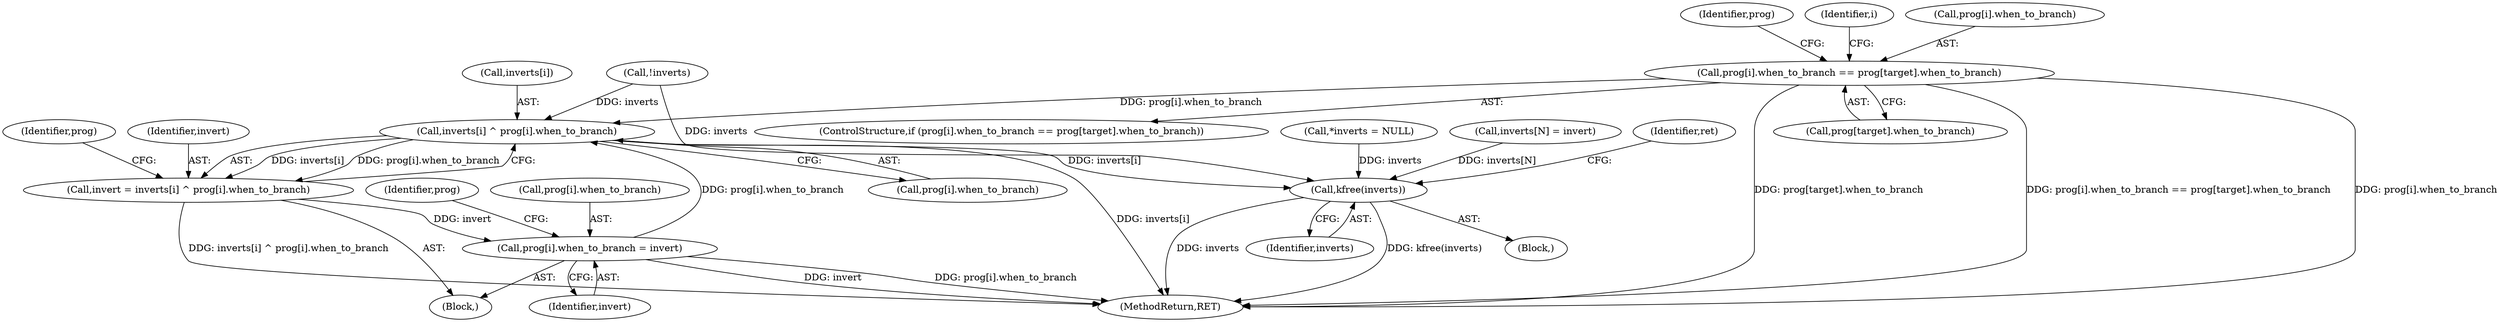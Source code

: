 digraph "0_linux_81f9c4e4177d31ced6f52a89bb70e93bfb77ca03_1@pointer" {
"1000549" [label="(Call,prog[i].when_to_branch == prog[target].when_to_branch)"];
"1000583" [label="(Call,inverts[i] ^ prog[i].when_to_branch)"];
"1000581" [label="(Call,invert = inverts[i] ^ prog[i].when_to_branch)"];
"1000592" [label="(Call,prog[i].when_to_branch = invert)"];
"1000621" [label="(Call,kfree(inverts))"];
"1000555" [label="(Call,prog[target].when_to_branch)"];
"1000563" [label="(Identifier,prog)"];
"1000583" [label="(Call,inverts[i] ^ prog[i].when_to_branch)"];
"1000549" [label="(Call,prog[i].when_to_branch == prog[target].when_to_branch)"];
"1000621" [label="(Call,kfree(inverts))"];
"1000622" [label="(Identifier,inverts)"];
"1000129" [label="(Block,)"];
"1000538" [label="(Identifier,i)"];
"1000598" [label="(Identifier,invert)"];
"1000626" [label="(MethodReturn,RET)"];
"1000202" [label="(Call,!inverts)"];
"1000580" [label="(Block,)"];
"1000582" [label="(Identifier,invert)"];
"1000604" [label="(Identifier,prog)"];
"1000137" [label="(Call,*inverts = NULL)"];
"1000593" [label="(Call,prog[i].when_to_branch)"];
"1000548" [label="(ControlStructure,if (prog[i].when_to_branch == prog[target].when_to_branch))"];
"1000587" [label="(Call,prog[i].when_to_branch)"];
"1000592" [label="(Call,prog[i].when_to_branch = invert)"];
"1000279" [label="(Call,inverts[N] = invert)"];
"1000625" [label="(Identifier,ret)"];
"1000550" [label="(Call,prog[i].when_to_branch)"];
"1000584" [label="(Call,inverts[i])"];
"1000595" [label="(Identifier,prog)"];
"1000581" [label="(Call,invert = inverts[i] ^ prog[i].when_to_branch)"];
"1000549" -> "1000548"  [label="AST: "];
"1000549" -> "1000555"  [label="CFG: "];
"1000550" -> "1000549"  [label="AST: "];
"1000555" -> "1000549"  [label="AST: "];
"1000538" -> "1000549"  [label="CFG: "];
"1000563" -> "1000549"  [label="CFG: "];
"1000549" -> "1000626"  [label="DDG: prog[i].when_to_branch"];
"1000549" -> "1000626"  [label="DDG: prog[target].when_to_branch"];
"1000549" -> "1000626"  [label="DDG: prog[i].when_to_branch == prog[target].when_to_branch"];
"1000549" -> "1000583"  [label="DDG: prog[i].when_to_branch"];
"1000583" -> "1000581"  [label="AST: "];
"1000583" -> "1000587"  [label="CFG: "];
"1000584" -> "1000583"  [label="AST: "];
"1000587" -> "1000583"  [label="AST: "];
"1000581" -> "1000583"  [label="CFG: "];
"1000583" -> "1000626"  [label="DDG: inverts[i]"];
"1000583" -> "1000581"  [label="DDG: inverts[i]"];
"1000583" -> "1000581"  [label="DDG: prog[i].when_to_branch"];
"1000202" -> "1000583"  [label="DDG: inverts"];
"1000592" -> "1000583"  [label="DDG: prog[i].when_to_branch"];
"1000583" -> "1000621"  [label="DDG: inverts[i]"];
"1000581" -> "1000580"  [label="AST: "];
"1000582" -> "1000581"  [label="AST: "];
"1000595" -> "1000581"  [label="CFG: "];
"1000581" -> "1000626"  [label="DDG: inverts[i] ^ prog[i].when_to_branch"];
"1000581" -> "1000592"  [label="DDG: invert"];
"1000592" -> "1000580"  [label="AST: "];
"1000592" -> "1000598"  [label="CFG: "];
"1000593" -> "1000592"  [label="AST: "];
"1000598" -> "1000592"  [label="AST: "];
"1000604" -> "1000592"  [label="CFG: "];
"1000592" -> "1000626"  [label="DDG: invert"];
"1000592" -> "1000626"  [label="DDG: prog[i].when_to_branch"];
"1000621" -> "1000129"  [label="AST: "];
"1000621" -> "1000622"  [label="CFG: "];
"1000622" -> "1000621"  [label="AST: "];
"1000625" -> "1000621"  [label="CFG: "];
"1000621" -> "1000626"  [label="DDG: inverts"];
"1000621" -> "1000626"  [label="DDG: kfree(inverts)"];
"1000279" -> "1000621"  [label="DDG: inverts[N]"];
"1000202" -> "1000621"  [label="DDG: inverts"];
"1000137" -> "1000621"  [label="DDG: inverts"];
}
